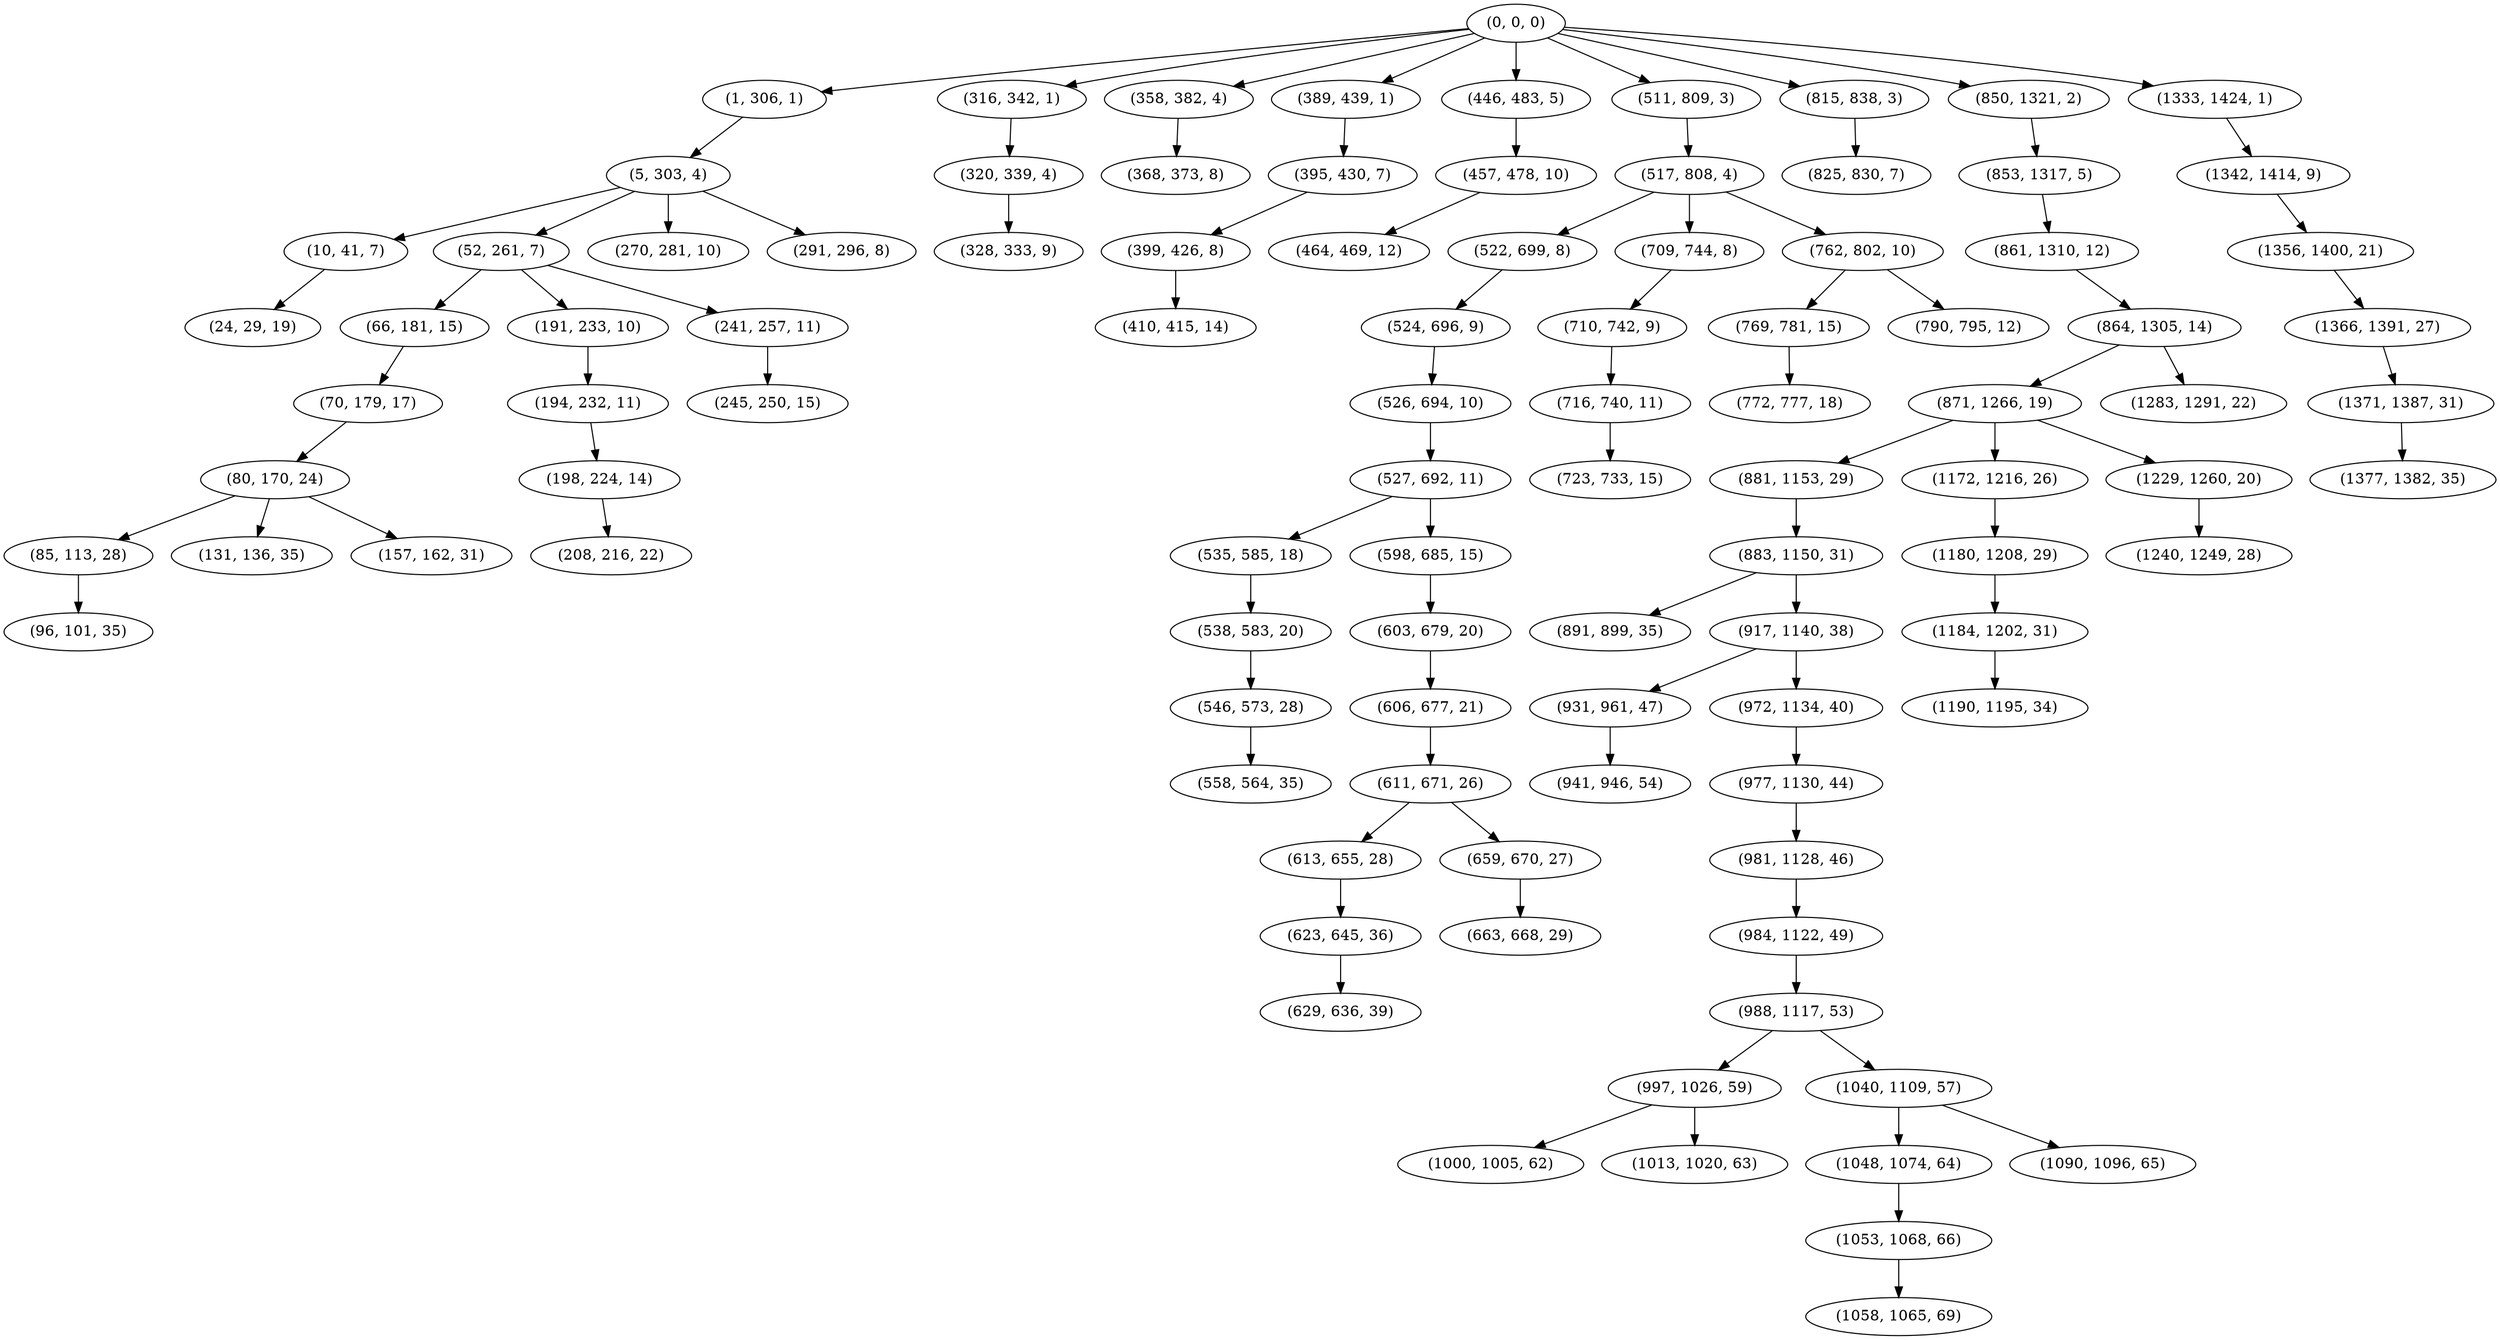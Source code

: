 digraph tree {
    "(0, 0, 0)";
    "(1, 306, 1)";
    "(5, 303, 4)";
    "(10, 41, 7)";
    "(24, 29, 19)";
    "(52, 261, 7)";
    "(66, 181, 15)";
    "(70, 179, 17)";
    "(80, 170, 24)";
    "(85, 113, 28)";
    "(96, 101, 35)";
    "(131, 136, 35)";
    "(157, 162, 31)";
    "(191, 233, 10)";
    "(194, 232, 11)";
    "(198, 224, 14)";
    "(208, 216, 22)";
    "(241, 257, 11)";
    "(245, 250, 15)";
    "(270, 281, 10)";
    "(291, 296, 8)";
    "(316, 342, 1)";
    "(320, 339, 4)";
    "(328, 333, 9)";
    "(358, 382, 4)";
    "(368, 373, 8)";
    "(389, 439, 1)";
    "(395, 430, 7)";
    "(399, 426, 8)";
    "(410, 415, 14)";
    "(446, 483, 5)";
    "(457, 478, 10)";
    "(464, 469, 12)";
    "(511, 809, 3)";
    "(517, 808, 4)";
    "(522, 699, 8)";
    "(524, 696, 9)";
    "(526, 694, 10)";
    "(527, 692, 11)";
    "(535, 585, 18)";
    "(538, 583, 20)";
    "(546, 573, 28)";
    "(558, 564, 35)";
    "(598, 685, 15)";
    "(603, 679, 20)";
    "(606, 677, 21)";
    "(611, 671, 26)";
    "(613, 655, 28)";
    "(623, 645, 36)";
    "(629, 636, 39)";
    "(659, 670, 27)";
    "(663, 668, 29)";
    "(709, 744, 8)";
    "(710, 742, 9)";
    "(716, 740, 11)";
    "(723, 733, 15)";
    "(762, 802, 10)";
    "(769, 781, 15)";
    "(772, 777, 18)";
    "(790, 795, 12)";
    "(815, 838, 3)";
    "(825, 830, 7)";
    "(850, 1321, 2)";
    "(853, 1317, 5)";
    "(861, 1310, 12)";
    "(864, 1305, 14)";
    "(871, 1266, 19)";
    "(881, 1153, 29)";
    "(883, 1150, 31)";
    "(891, 899, 35)";
    "(917, 1140, 38)";
    "(931, 961, 47)";
    "(941, 946, 54)";
    "(972, 1134, 40)";
    "(977, 1130, 44)";
    "(981, 1128, 46)";
    "(984, 1122, 49)";
    "(988, 1117, 53)";
    "(997, 1026, 59)";
    "(1000, 1005, 62)";
    "(1013, 1020, 63)";
    "(1040, 1109, 57)";
    "(1048, 1074, 64)";
    "(1053, 1068, 66)";
    "(1058, 1065, 69)";
    "(1090, 1096, 65)";
    "(1172, 1216, 26)";
    "(1180, 1208, 29)";
    "(1184, 1202, 31)";
    "(1190, 1195, 34)";
    "(1229, 1260, 20)";
    "(1240, 1249, 28)";
    "(1283, 1291, 22)";
    "(1333, 1424, 1)";
    "(1342, 1414, 9)";
    "(1356, 1400, 21)";
    "(1366, 1391, 27)";
    "(1371, 1387, 31)";
    "(1377, 1382, 35)";
    "(0, 0, 0)" -> "(1, 306, 1)";
    "(0, 0, 0)" -> "(316, 342, 1)";
    "(0, 0, 0)" -> "(358, 382, 4)";
    "(0, 0, 0)" -> "(389, 439, 1)";
    "(0, 0, 0)" -> "(446, 483, 5)";
    "(0, 0, 0)" -> "(511, 809, 3)";
    "(0, 0, 0)" -> "(815, 838, 3)";
    "(0, 0, 0)" -> "(850, 1321, 2)";
    "(0, 0, 0)" -> "(1333, 1424, 1)";
    "(1, 306, 1)" -> "(5, 303, 4)";
    "(5, 303, 4)" -> "(10, 41, 7)";
    "(5, 303, 4)" -> "(52, 261, 7)";
    "(5, 303, 4)" -> "(270, 281, 10)";
    "(5, 303, 4)" -> "(291, 296, 8)";
    "(10, 41, 7)" -> "(24, 29, 19)";
    "(52, 261, 7)" -> "(66, 181, 15)";
    "(52, 261, 7)" -> "(191, 233, 10)";
    "(52, 261, 7)" -> "(241, 257, 11)";
    "(66, 181, 15)" -> "(70, 179, 17)";
    "(70, 179, 17)" -> "(80, 170, 24)";
    "(80, 170, 24)" -> "(85, 113, 28)";
    "(80, 170, 24)" -> "(131, 136, 35)";
    "(80, 170, 24)" -> "(157, 162, 31)";
    "(85, 113, 28)" -> "(96, 101, 35)";
    "(191, 233, 10)" -> "(194, 232, 11)";
    "(194, 232, 11)" -> "(198, 224, 14)";
    "(198, 224, 14)" -> "(208, 216, 22)";
    "(241, 257, 11)" -> "(245, 250, 15)";
    "(316, 342, 1)" -> "(320, 339, 4)";
    "(320, 339, 4)" -> "(328, 333, 9)";
    "(358, 382, 4)" -> "(368, 373, 8)";
    "(389, 439, 1)" -> "(395, 430, 7)";
    "(395, 430, 7)" -> "(399, 426, 8)";
    "(399, 426, 8)" -> "(410, 415, 14)";
    "(446, 483, 5)" -> "(457, 478, 10)";
    "(457, 478, 10)" -> "(464, 469, 12)";
    "(511, 809, 3)" -> "(517, 808, 4)";
    "(517, 808, 4)" -> "(522, 699, 8)";
    "(517, 808, 4)" -> "(709, 744, 8)";
    "(517, 808, 4)" -> "(762, 802, 10)";
    "(522, 699, 8)" -> "(524, 696, 9)";
    "(524, 696, 9)" -> "(526, 694, 10)";
    "(526, 694, 10)" -> "(527, 692, 11)";
    "(527, 692, 11)" -> "(535, 585, 18)";
    "(527, 692, 11)" -> "(598, 685, 15)";
    "(535, 585, 18)" -> "(538, 583, 20)";
    "(538, 583, 20)" -> "(546, 573, 28)";
    "(546, 573, 28)" -> "(558, 564, 35)";
    "(598, 685, 15)" -> "(603, 679, 20)";
    "(603, 679, 20)" -> "(606, 677, 21)";
    "(606, 677, 21)" -> "(611, 671, 26)";
    "(611, 671, 26)" -> "(613, 655, 28)";
    "(611, 671, 26)" -> "(659, 670, 27)";
    "(613, 655, 28)" -> "(623, 645, 36)";
    "(623, 645, 36)" -> "(629, 636, 39)";
    "(659, 670, 27)" -> "(663, 668, 29)";
    "(709, 744, 8)" -> "(710, 742, 9)";
    "(710, 742, 9)" -> "(716, 740, 11)";
    "(716, 740, 11)" -> "(723, 733, 15)";
    "(762, 802, 10)" -> "(769, 781, 15)";
    "(762, 802, 10)" -> "(790, 795, 12)";
    "(769, 781, 15)" -> "(772, 777, 18)";
    "(815, 838, 3)" -> "(825, 830, 7)";
    "(850, 1321, 2)" -> "(853, 1317, 5)";
    "(853, 1317, 5)" -> "(861, 1310, 12)";
    "(861, 1310, 12)" -> "(864, 1305, 14)";
    "(864, 1305, 14)" -> "(871, 1266, 19)";
    "(864, 1305, 14)" -> "(1283, 1291, 22)";
    "(871, 1266, 19)" -> "(881, 1153, 29)";
    "(871, 1266, 19)" -> "(1172, 1216, 26)";
    "(871, 1266, 19)" -> "(1229, 1260, 20)";
    "(881, 1153, 29)" -> "(883, 1150, 31)";
    "(883, 1150, 31)" -> "(891, 899, 35)";
    "(883, 1150, 31)" -> "(917, 1140, 38)";
    "(917, 1140, 38)" -> "(931, 961, 47)";
    "(917, 1140, 38)" -> "(972, 1134, 40)";
    "(931, 961, 47)" -> "(941, 946, 54)";
    "(972, 1134, 40)" -> "(977, 1130, 44)";
    "(977, 1130, 44)" -> "(981, 1128, 46)";
    "(981, 1128, 46)" -> "(984, 1122, 49)";
    "(984, 1122, 49)" -> "(988, 1117, 53)";
    "(988, 1117, 53)" -> "(997, 1026, 59)";
    "(988, 1117, 53)" -> "(1040, 1109, 57)";
    "(997, 1026, 59)" -> "(1000, 1005, 62)";
    "(997, 1026, 59)" -> "(1013, 1020, 63)";
    "(1040, 1109, 57)" -> "(1048, 1074, 64)";
    "(1040, 1109, 57)" -> "(1090, 1096, 65)";
    "(1048, 1074, 64)" -> "(1053, 1068, 66)";
    "(1053, 1068, 66)" -> "(1058, 1065, 69)";
    "(1172, 1216, 26)" -> "(1180, 1208, 29)";
    "(1180, 1208, 29)" -> "(1184, 1202, 31)";
    "(1184, 1202, 31)" -> "(1190, 1195, 34)";
    "(1229, 1260, 20)" -> "(1240, 1249, 28)";
    "(1333, 1424, 1)" -> "(1342, 1414, 9)";
    "(1342, 1414, 9)" -> "(1356, 1400, 21)";
    "(1356, 1400, 21)" -> "(1366, 1391, 27)";
    "(1366, 1391, 27)" -> "(1371, 1387, 31)";
    "(1371, 1387, 31)" -> "(1377, 1382, 35)";
}
